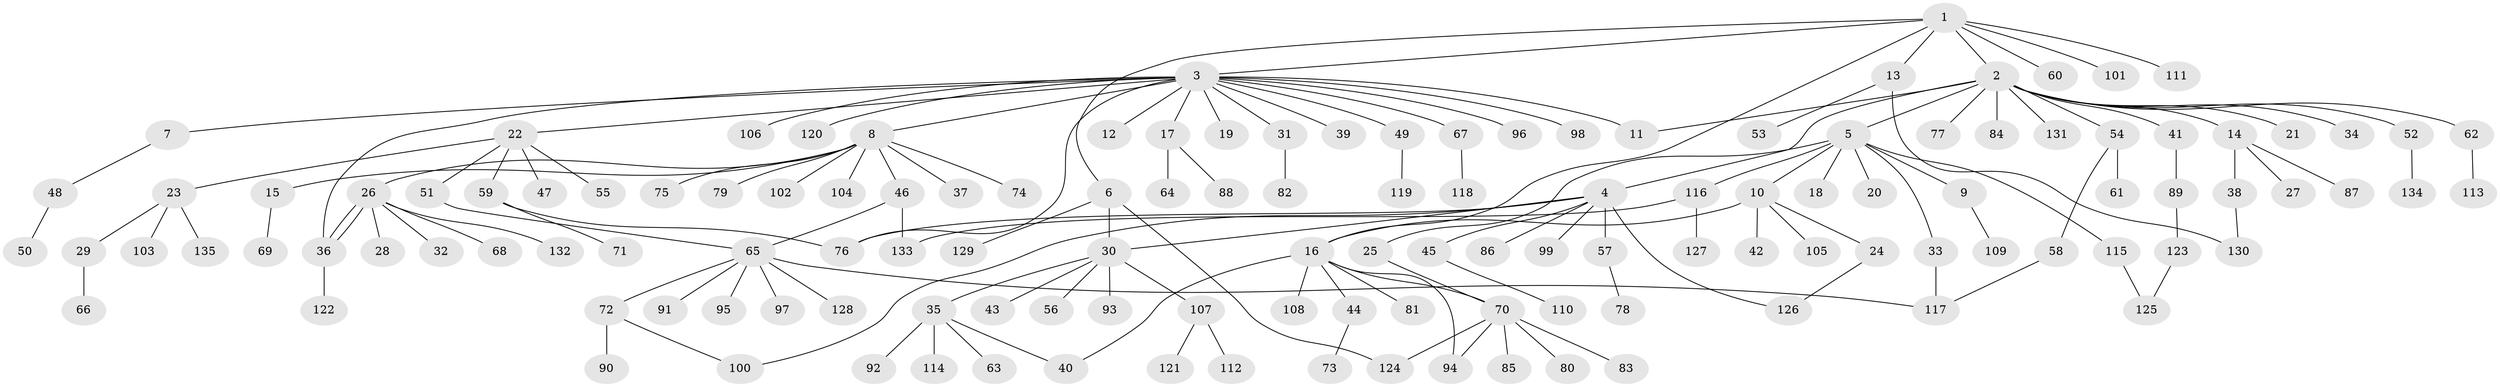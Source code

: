 // Generated by graph-tools (version 1.1) at 2025/01/03/09/25 03:01:39]
// undirected, 135 vertices, 153 edges
graph export_dot {
graph [start="1"]
  node [color=gray90,style=filled];
  1;
  2;
  3;
  4;
  5;
  6;
  7;
  8;
  9;
  10;
  11;
  12;
  13;
  14;
  15;
  16;
  17;
  18;
  19;
  20;
  21;
  22;
  23;
  24;
  25;
  26;
  27;
  28;
  29;
  30;
  31;
  32;
  33;
  34;
  35;
  36;
  37;
  38;
  39;
  40;
  41;
  42;
  43;
  44;
  45;
  46;
  47;
  48;
  49;
  50;
  51;
  52;
  53;
  54;
  55;
  56;
  57;
  58;
  59;
  60;
  61;
  62;
  63;
  64;
  65;
  66;
  67;
  68;
  69;
  70;
  71;
  72;
  73;
  74;
  75;
  76;
  77;
  78;
  79;
  80;
  81;
  82;
  83;
  84;
  85;
  86;
  87;
  88;
  89;
  90;
  91;
  92;
  93;
  94;
  95;
  96;
  97;
  98;
  99;
  100;
  101;
  102;
  103;
  104;
  105;
  106;
  107;
  108;
  109;
  110;
  111;
  112;
  113;
  114;
  115;
  116;
  117;
  118;
  119;
  120;
  121;
  122;
  123;
  124;
  125;
  126;
  127;
  128;
  129;
  130;
  131;
  132;
  133;
  134;
  135;
  1 -- 2;
  1 -- 3;
  1 -- 6;
  1 -- 13;
  1 -- 16;
  1 -- 60;
  1 -- 101;
  1 -- 111;
  2 -- 4;
  2 -- 5;
  2 -- 11;
  2 -- 14;
  2 -- 21;
  2 -- 34;
  2 -- 41;
  2 -- 52;
  2 -- 54;
  2 -- 62;
  2 -- 77;
  2 -- 84;
  2 -- 131;
  3 -- 7;
  3 -- 8;
  3 -- 11;
  3 -- 12;
  3 -- 17;
  3 -- 19;
  3 -- 22;
  3 -- 31;
  3 -- 36;
  3 -- 39;
  3 -- 49;
  3 -- 67;
  3 -- 76;
  3 -- 96;
  3 -- 98;
  3 -- 106;
  3 -- 120;
  4 -- 30;
  4 -- 45;
  4 -- 57;
  4 -- 76;
  4 -- 86;
  4 -- 99;
  4 -- 100;
  4 -- 126;
  5 -- 9;
  5 -- 10;
  5 -- 18;
  5 -- 20;
  5 -- 25;
  5 -- 33;
  5 -- 115;
  5 -- 116;
  6 -- 30;
  6 -- 124;
  6 -- 129;
  7 -- 48;
  8 -- 15;
  8 -- 26;
  8 -- 37;
  8 -- 46;
  8 -- 74;
  8 -- 75;
  8 -- 79;
  8 -- 102;
  8 -- 104;
  9 -- 109;
  10 -- 16;
  10 -- 24;
  10 -- 42;
  10 -- 105;
  13 -- 53;
  13 -- 130;
  14 -- 27;
  14 -- 38;
  14 -- 87;
  15 -- 69;
  16 -- 40;
  16 -- 44;
  16 -- 70;
  16 -- 81;
  16 -- 94;
  16 -- 108;
  17 -- 64;
  17 -- 88;
  22 -- 23;
  22 -- 47;
  22 -- 51;
  22 -- 55;
  22 -- 59;
  23 -- 29;
  23 -- 103;
  23 -- 135;
  24 -- 126;
  25 -- 70;
  26 -- 28;
  26 -- 32;
  26 -- 36;
  26 -- 36;
  26 -- 68;
  26 -- 132;
  29 -- 66;
  30 -- 35;
  30 -- 43;
  30 -- 56;
  30 -- 93;
  30 -- 107;
  31 -- 82;
  33 -- 117;
  35 -- 40;
  35 -- 63;
  35 -- 92;
  35 -- 114;
  36 -- 122;
  38 -- 130;
  41 -- 89;
  44 -- 73;
  45 -- 110;
  46 -- 65;
  46 -- 133;
  48 -- 50;
  49 -- 119;
  51 -- 65;
  52 -- 134;
  54 -- 58;
  54 -- 61;
  57 -- 78;
  58 -- 117;
  59 -- 71;
  59 -- 76;
  62 -- 113;
  65 -- 72;
  65 -- 91;
  65 -- 95;
  65 -- 97;
  65 -- 117;
  65 -- 128;
  67 -- 118;
  70 -- 80;
  70 -- 83;
  70 -- 85;
  70 -- 94;
  70 -- 124;
  72 -- 90;
  72 -- 100;
  89 -- 123;
  107 -- 112;
  107 -- 121;
  115 -- 125;
  116 -- 127;
  116 -- 133;
  123 -- 125;
}
